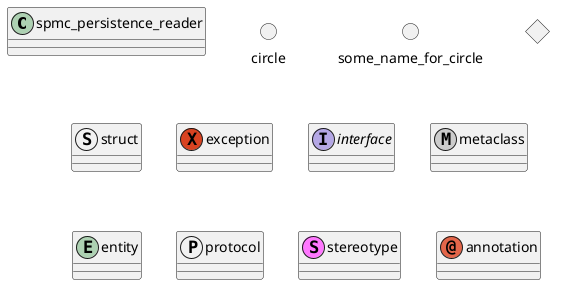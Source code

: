 @startuml
'different types of entities in a class diagram
class spmc_persistence_reader
circle circle
'() and <> are just a short notations for circle and diamond.
() some_name_for_circle
<> diamond
struct struct
exception exception
interface interface
metaclass metaclass
entity entity
protocol protocol
stereotype stereotype
annotation annotation
@enduml